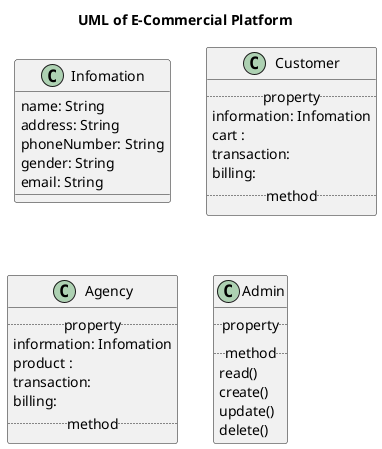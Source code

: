 @startuml Application use cases diagram
skinparam actorStyle awesome
title UML of E-Commercial Platform


class Infomation{
    name: String
    address: String
    phoneNumber: String
    gender: String
    email: String
}

class Customer{
    ..property..
    information: Infomation
    cart :
    transaction:
    billing:
    ..method..
}

class Agency{
    ..property..
    information: Infomation
    product :
    transaction:
    billing:
    ..method..
}

class Admin{
    ..property..
    ..method..
    read()
    create()
    update()
    delete()
}

@enduml